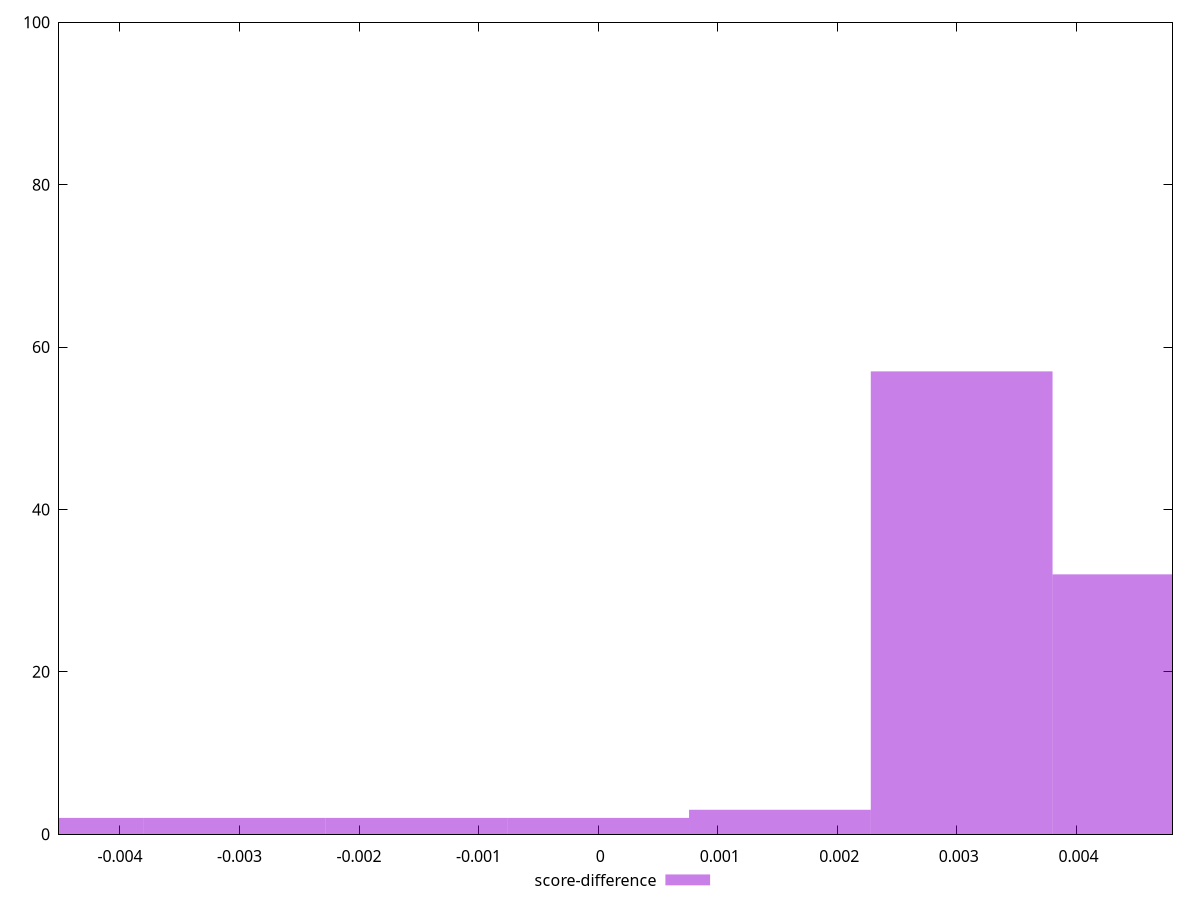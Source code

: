 reset

$scoreDifference <<EOF
0.0030402852758515623 57
0.004560427913777343 32
-0.0015201426379257811 2
0 2
-0.004560427913777343 2
0.0015201426379257811 3
-0.0030402852758515623 2
EOF

set key outside below
set boxwidth 0.0015201426379257811
set xrange [-0.004509232458315915:0.004803668751931056]
set yrange [0:100]
set trange [0:100]
set style fill transparent solid 0.5 noborder
set terminal svg size 640, 490 enhanced background rgb 'white'
set output "report_00008_2021-01-22T20:58:29.167/first-contentful-paint/samples/pages/score-difference/histogram.svg"

plot $scoreDifference title "score-difference" with boxes

reset
